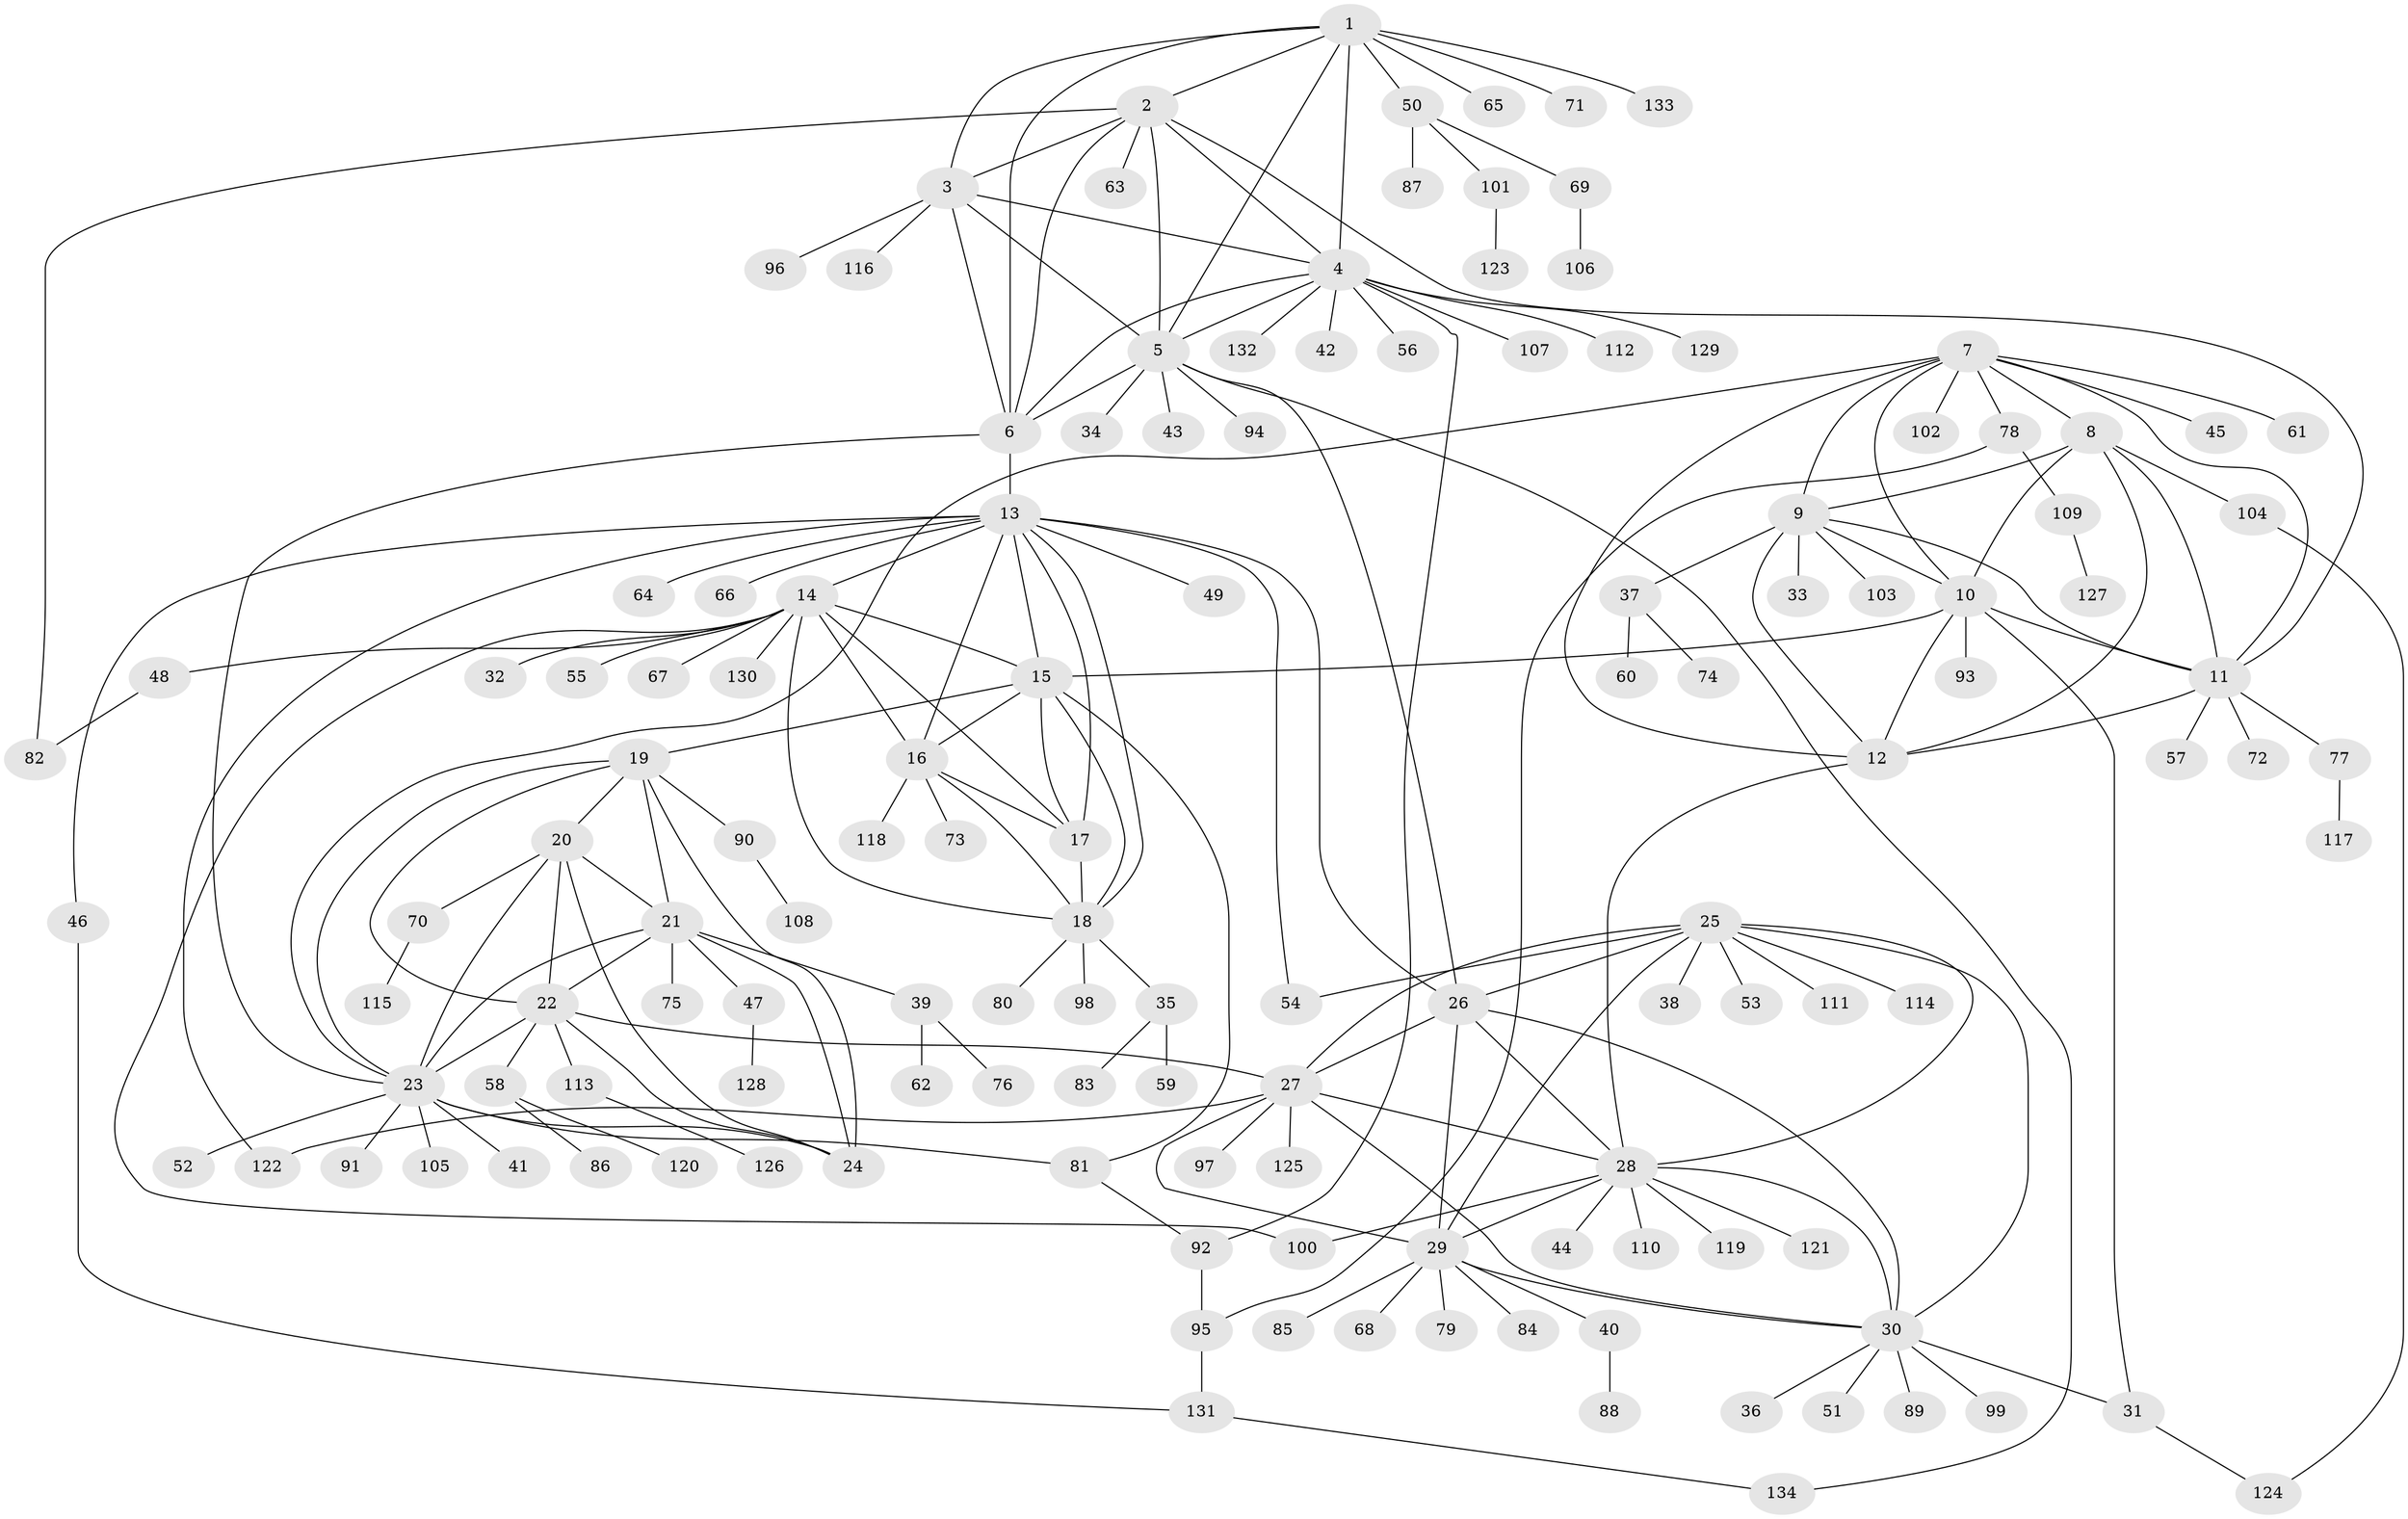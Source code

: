 // coarse degree distribution, {9: 0.0297029702970297, 8: 0.06930693069306931, 7: 0.0297029702970297, 17: 0.009900990099009901, 11: 0.009900990099009901, 6: 0.0297029702970297, 5: 0.009900990099009901, 10: 0.009900990099009901, 4: 0.0297029702970297, 14: 0.009900990099009901, 3: 0.0297029702970297, 1: 0.6138613861386139, 2: 0.1188118811881188}
// Generated by graph-tools (version 1.1) at 2025/24/03/03/25 07:24:09]
// undirected, 134 vertices, 200 edges
graph export_dot {
graph [start="1"]
  node [color=gray90,style=filled];
  1;
  2;
  3;
  4;
  5;
  6;
  7;
  8;
  9;
  10;
  11;
  12;
  13;
  14;
  15;
  16;
  17;
  18;
  19;
  20;
  21;
  22;
  23;
  24;
  25;
  26;
  27;
  28;
  29;
  30;
  31;
  32;
  33;
  34;
  35;
  36;
  37;
  38;
  39;
  40;
  41;
  42;
  43;
  44;
  45;
  46;
  47;
  48;
  49;
  50;
  51;
  52;
  53;
  54;
  55;
  56;
  57;
  58;
  59;
  60;
  61;
  62;
  63;
  64;
  65;
  66;
  67;
  68;
  69;
  70;
  71;
  72;
  73;
  74;
  75;
  76;
  77;
  78;
  79;
  80;
  81;
  82;
  83;
  84;
  85;
  86;
  87;
  88;
  89;
  90;
  91;
  92;
  93;
  94;
  95;
  96;
  97;
  98;
  99;
  100;
  101;
  102;
  103;
  104;
  105;
  106;
  107;
  108;
  109;
  110;
  111;
  112;
  113;
  114;
  115;
  116;
  117;
  118;
  119;
  120;
  121;
  122;
  123;
  124;
  125;
  126;
  127;
  128;
  129;
  130;
  131;
  132;
  133;
  134;
  1 -- 2;
  1 -- 3;
  1 -- 4;
  1 -- 5;
  1 -- 6;
  1 -- 50;
  1 -- 65;
  1 -- 71;
  1 -- 133;
  2 -- 3;
  2 -- 4;
  2 -- 5;
  2 -- 6;
  2 -- 11;
  2 -- 63;
  2 -- 82;
  3 -- 4;
  3 -- 5;
  3 -- 6;
  3 -- 96;
  3 -- 116;
  4 -- 5;
  4 -- 6;
  4 -- 42;
  4 -- 56;
  4 -- 92;
  4 -- 107;
  4 -- 112;
  4 -- 129;
  4 -- 132;
  5 -- 6;
  5 -- 26;
  5 -- 34;
  5 -- 43;
  5 -- 94;
  5 -- 134;
  6 -- 13;
  6 -- 23;
  7 -- 8;
  7 -- 9;
  7 -- 10;
  7 -- 11;
  7 -- 12;
  7 -- 23;
  7 -- 45;
  7 -- 61;
  7 -- 78;
  7 -- 102;
  8 -- 9;
  8 -- 10;
  8 -- 11;
  8 -- 12;
  8 -- 104;
  9 -- 10;
  9 -- 11;
  9 -- 12;
  9 -- 33;
  9 -- 37;
  9 -- 103;
  10 -- 11;
  10 -- 12;
  10 -- 15;
  10 -- 31;
  10 -- 93;
  11 -- 12;
  11 -- 57;
  11 -- 72;
  11 -- 77;
  12 -- 28;
  13 -- 14;
  13 -- 15;
  13 -- 16;
  13 -- 17;
  13 -- 18;
  13 -- 26;
  13 -- 46;
  13 -- 49;
  13 -- 54;
  13 -- 64;
  13 -- 66;
  13 -- 122;
  14 -- 15;
  14 -- 16;
  14 -- 17;
  14 -- 18;
  14 -- 32;
  14 -- 48;
  14 -- 55;
  14 -- 67;
  14 -- 100;
  14 -- 130;
  15 -- 16;
  15 -- 17;
  15 -- 18;
  15 -- 19;
  15 -- 81;
  16 -- 17;
  16 -- 18;
  16 -- 73;
  16 -- 118;
  17 -- 18;
  18 -- 35;
  18 -- 80;
  18 -- 98;
  19 -- 20;
  19 -- 21;
  19 -- 22;
  19 -- 23;
  19 -- 24;
  19 -- 90;
  20 -- 21;
  20 -- 22;
  20 -- 23;
  20 -- 24;
  20 -- 70;
  21 -- 22;
  21 -- 23;
  21 -- 24;
  21 -- 39;
  21 -- 47;
  21 -- 75;
  22 -- 23;
  22 -- 24;
  22 -- 27;
  22 -- 58;
  22 -- 113;
  23 -- 24;
  23 -- 41;
  23 -- 52;
  23 -- 81;
  23 -- 91;
  23 -- 105;
  25 -- 26;
  25 -- 27;
  25 -- 28;
  25 -- 29;
  25 -- 30;
  25 -- 38;
  25 -- 53;
  25 -- 54;
  25 -- 111;
  25 -- 114;
  26 -- 27;
  26 -- 28;
  26 -- 29;
  26 -- 30;
  27 -- 28;
  27 -- 29;
  27 -- 30;
  27 -- 97;
  27 -- 122;
  27 -- 125;
  28 -- 29;
  28 -- 30;
  28 -- 44;
  28 -- 100;
  28 -- 110;
  28 -- 119;
  28 -- 121;
  29 -- 30;
  29 -- 40;
  29 -- 68;
  29 -- 79;
  29 -- 84;
  29 -- 85;
  30 -- 31;
  30 -- 36;
  30 -- 51;
  30 -- 89;
  30 -- 99;
  31 -- 124;
  35 -- 59;
  35 -- 83;
  37 -- 60;
  37 -- 74;
  39 -- 62;
  39 -- 76;
  40 -- 88;
  46 -- 131;
  47 -- 128;
  48 -- 82;
  50 -- 69;
  50 -- 87;
  50 -- 101;
  58 -- 86;
  58 -- 120;
  69 -- 106;
  70 -- 115;
  77 -- 117;
  78 -- 95;
  78 -- 109;
  81 -- 92;
  90 -- 108;
  92 -- 95;
  95 -- 131;
  101 -- 123;
  104 -- 124;
  109 -- 127;
  113 -- 126;
  131 -- 134;
}

